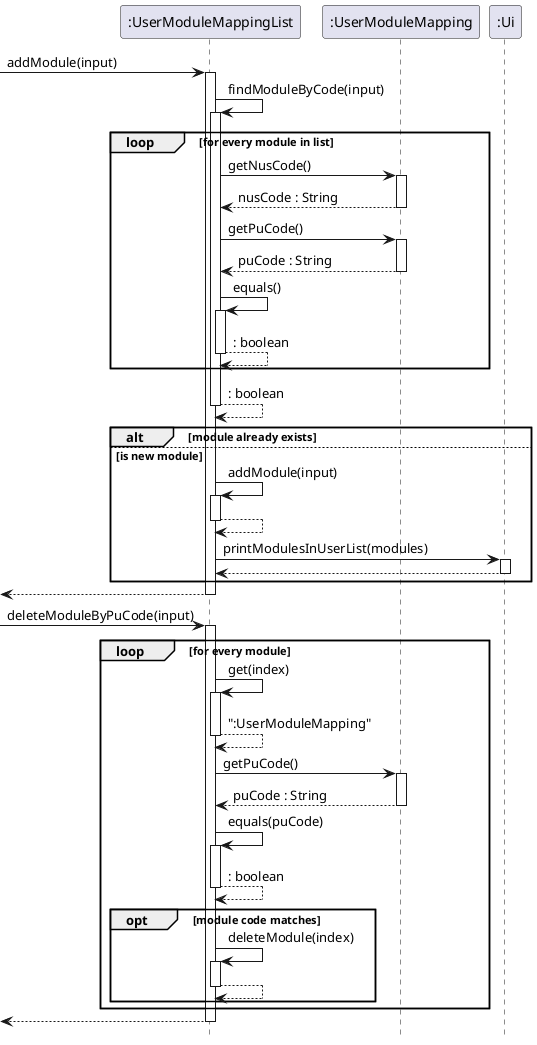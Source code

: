 @startuml
'https://plantuml.com/sequence-diagram

hide footbox

-> ":UserModuleMappingList" : addModule(input)
activate ":UserModuleMappingList"
":UserModuleMappingList" -> ":UserModuleMappingList" : findModuleByCode(input)
activate ":UserModuleMappingList"
loop for every module in list
":UserModuleMappingList" -> ":UserModuleMapping" : getNusCode()
activate ":UserModuleMapping"
return nusCode : String
":UserModuleMappingList" -> ":UserModuleMapping" : getPuCode()
activate ":UserModuleMapping"
return puCode : String
":UserModuleMappingList" -> ":UserModuleMappingList" : equals()
activate ":UserModuleMappingList"
return : boolean
end
return : boolean

alt module already exists
else is new module
":UserModuleMappingList" -> ":UserModuleMappingList" : addModule(input)
activate ":UserModuleMappingList"
return
":UserModuleMappingList" -> ":Ui" : printModulesInUserList(modules)
activate ":Ui"
return
end
return

-> ":UserModuleMappingList" : deleteModuleByPuCode(input)
activate ":UserModuleMappingList"
loop for every module
    ":UserModuleMappingList" -> ":UserModuleMappingList" : get(index)
    activate ":UserModuleMappingList"
    return ":UserModuleMapping"
    ":UserModuleMappingList" -> ":UserModuleMapping" : getPuCode()
    activate ":UserModuleMapping"
    return puCode : String
    ":UserModuleMappingList" -> ":UserModuleMappingList" : equals(puCode)
    activate ":UserModuleMappingList"
    return : boolean
    opt module code matches
    ":UserModuleMappingList" -> ":UserModuleMappingList" : deleteModule(index)
    activate ":UserModuleMappingList"
    return
    end
end
return

@enduml
